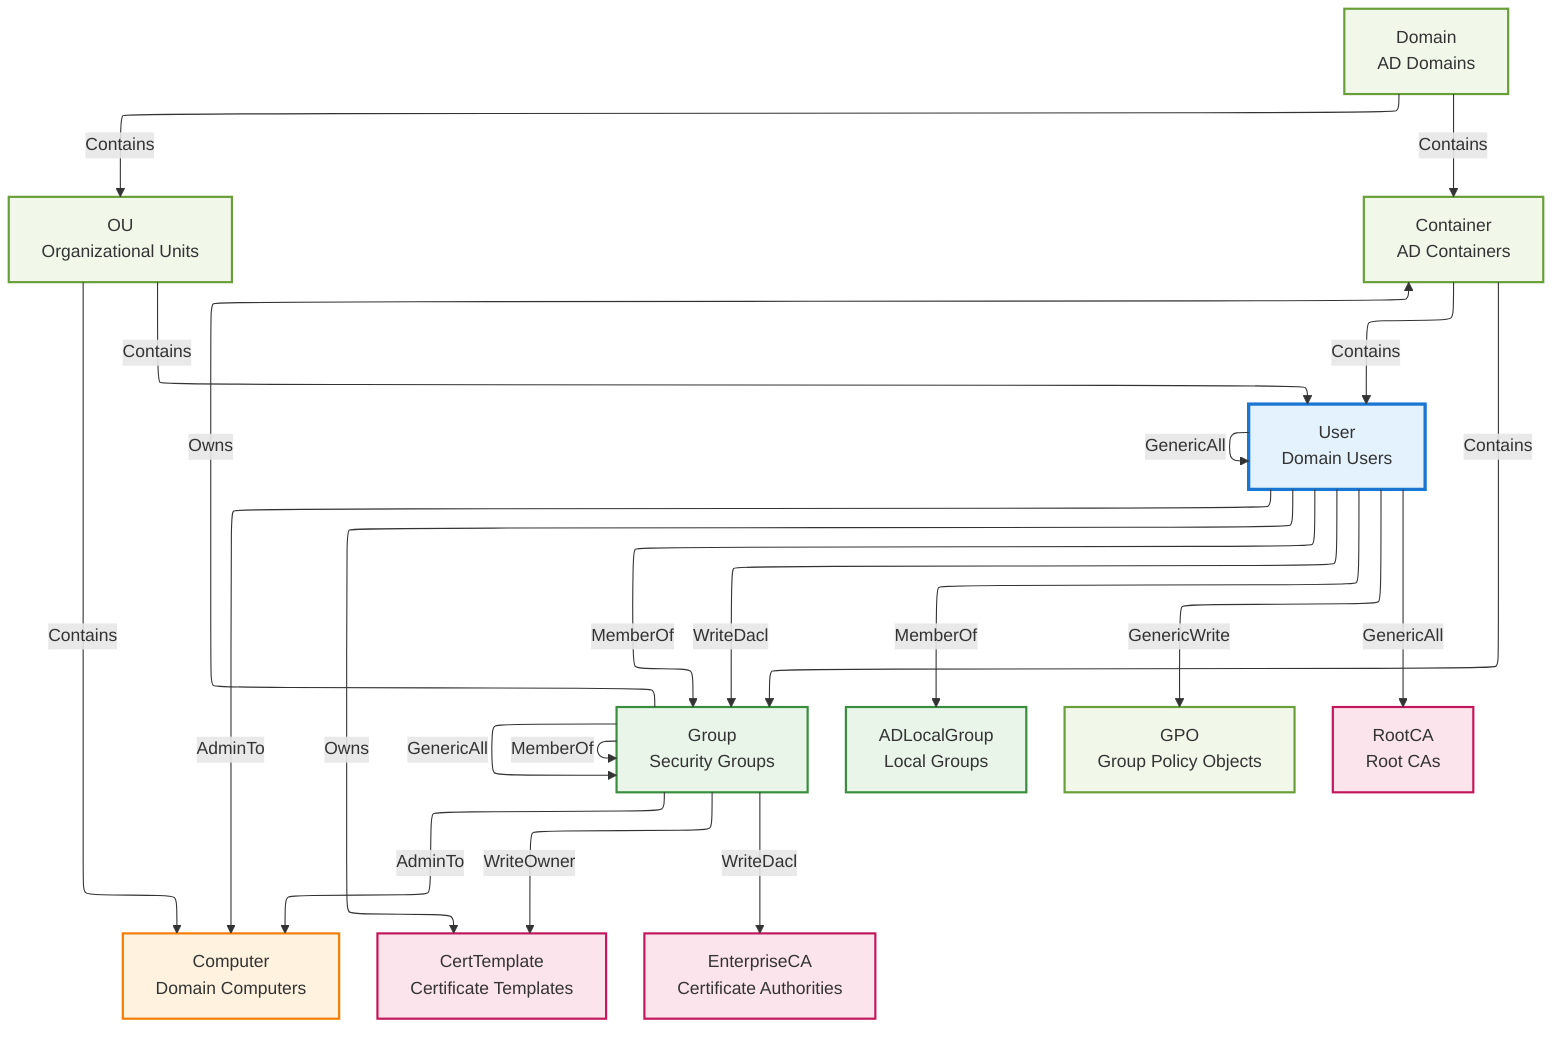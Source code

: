 %%{ init: { 'flowchart': {'defaultRenderer': 'elk' } } }%%
graph TD
    %% Core AD Objects
    USER[User<br/>Domain Users]
    COMPUTER[Computer<br/>Domain Computers]
    GROUP[Group<br/>Security Groups]
    LOCALGROUP[ADLocalGroup<br/>Local Groups]
    
    %% AD Infrastructure
    DOMAIN[Domain<br/>AD Domains]
    OU[OU<br/>Organizational Units]
    CONTAINER[Container<br/>AD Containers]
    GPO[GPO<br/>Group Policy Objects]
    
    %% Certificate Infrastructure
    CERT[CertTemplate<br/>Certificate Templates]
    ENTCA[EnterpriseCA<br/>Certificate Authorities]
    ROOTCA[RootCA<br/>Root CAs]
    
    %% Domain Hierarchy & Containment
    DOMAIN -->|Contains| CONTAINER
    CONTAINER -->|Contains| USER
    CONTAINER -->|Contains| GROUP
    DOMAIN -->|Contains| OU
    OU -->|Contains| USER
    OU -->|Contains| COMPUTER
    
    %% Group Memberships
    USER -->|MemberOf| GROUP
    USER -->|MemberOf| LOCALGROUP
    GROUP -->|MemberOf| GROUP
    
    %% Administrative Access
    USER -->|AdminTo| COMPUTER
    GROUP -->|AdminTo| COMPUTER
    USER -->|GenericAll| USER
    GROUP -->|GenericAll| GROUP
    
    %% Dangerous Permissions
    USER -->|WriteDacl| GROUP
    GROUP -->|WriteOwner| CERT
    USER -->|GenericWrite| GPO
    
    %% Certificate Attack Paths
    USER -->|GenericAll| ROOTCA
    GROUP -->|WriteDacl| ENTCA
    
    %% Object Ownership
    GROUP -->|Owns| CONTAINER
    USER -->|Owns| CERT
    
    %% Styling
    classDef user fill:#e3f2fd,stroke:#1976d2,stroke-width:3px
    classDef computer fill:#fff3e0,stroke:#f57c00,stroke-width:2px
    classDef group fill:#e8f5e8,stroke:#388e3c,stroke-width:2px
    classDef infrastructure fill:#f1f8e9,stroke:#689f38,stroke-width:2px
    classDef certificate fill:#fce4ec,stroke:#c2185b,stroke-width:2px
    classDef dangerous fill:#ffebee,stroke:#d32f2f,stroke-width:3px
    
    class USER user
    class COMPUTER computer
    class GROUP,LOCALGROUP group
    class DOMAIN,OU,CONTAINER,GPO infrastructure
    class CERT,ENTCA,ROOTCA certificate